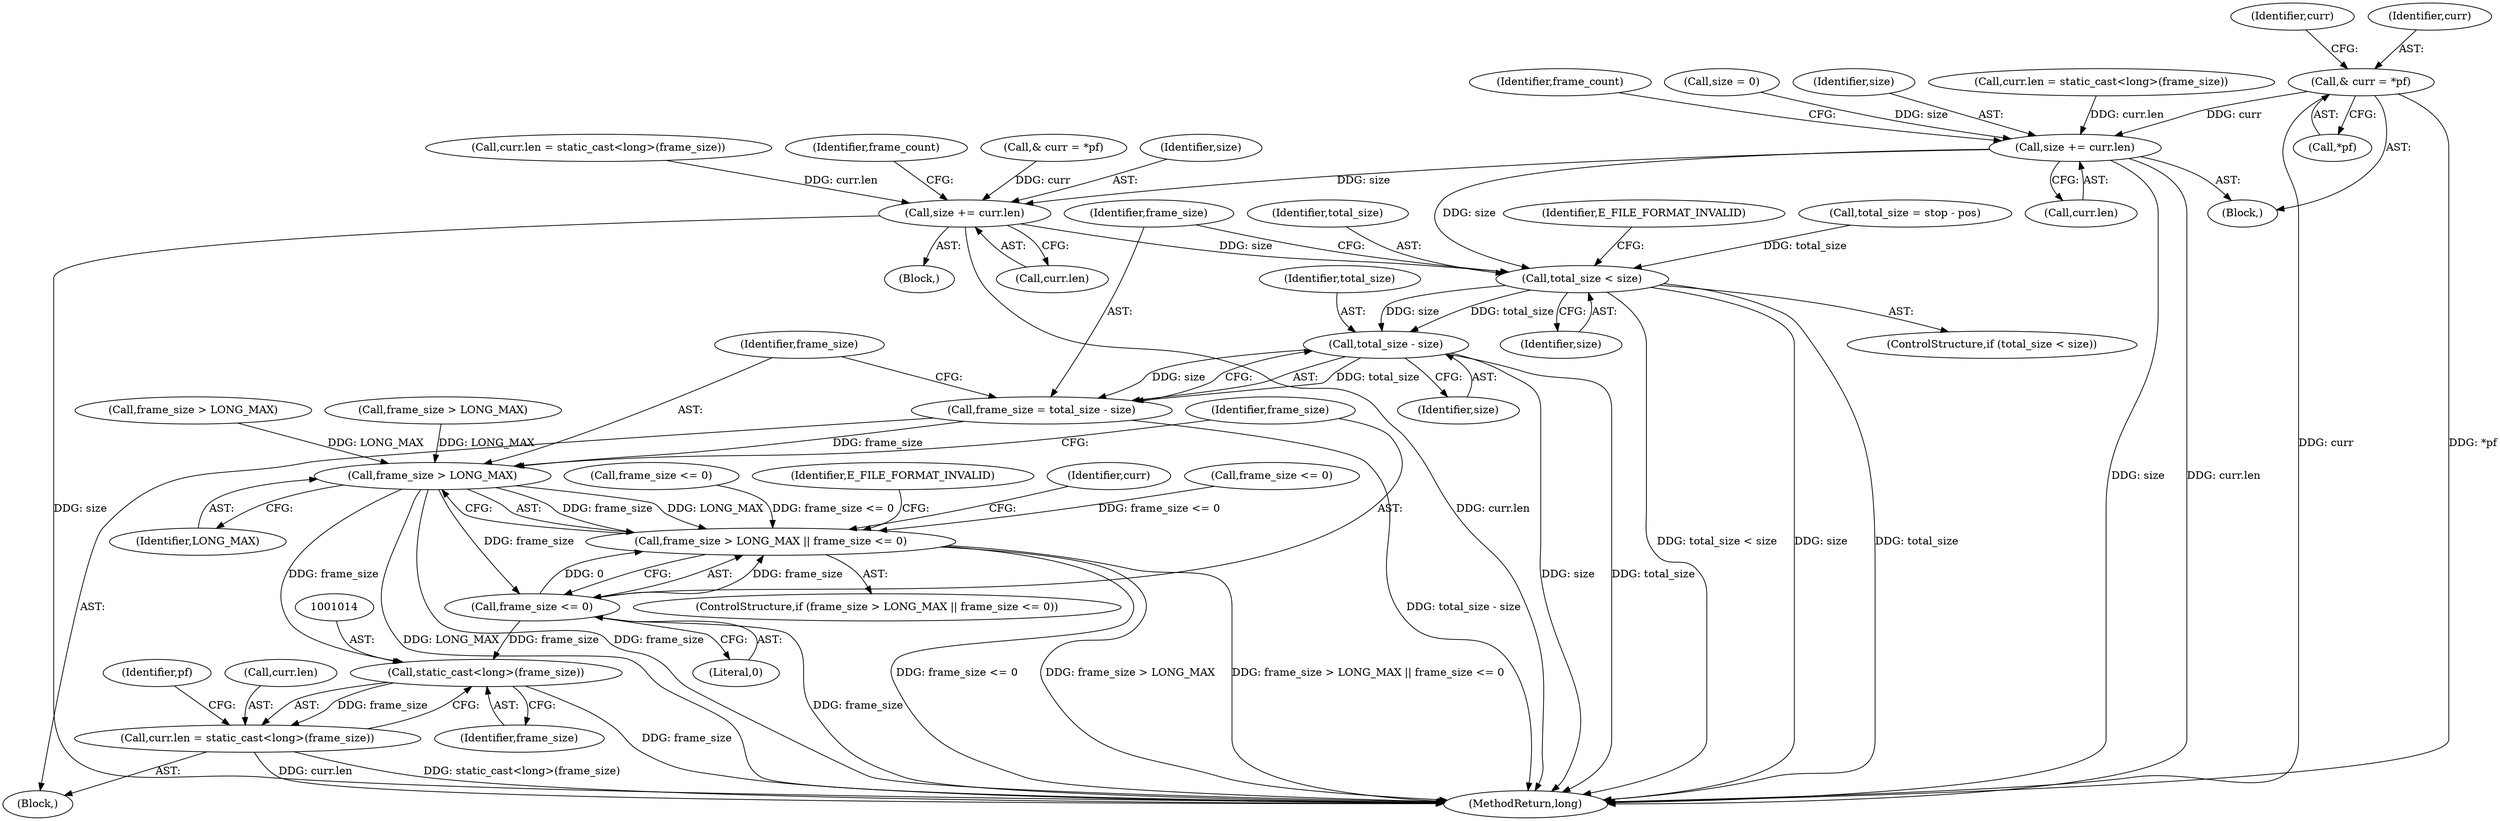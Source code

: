digraph "0_Android_cc274e2abe8b2a6698a5c47d8aa4bb45f1f9538d_33@pointer" {
"1000766" [label="(Call,& curr = *pf)"];
"1000782" [label="(Call,size += curr.len)"];
"1000917" [label="(Call,size += curr.len)"];
"1000989" [label="(Call,total_size < size)"];
"1000996" [label="(Call,total_size - size)"];
"1000994" [label="(Call,frame_size = total_size - size)"];
"1001001" [label="(Call,frame_size > LONG_MAX)"];
"1001000" [label="(Call,frame_size > LONG_MAX || frame_size <= 0)"];
"1001004" [label="(Call,frame_size <= 0)"];
"1001013" [label="(Call,static_cast<long>(frame_size))"];
"1001009" [label="(Call,curr.len = static_cast<long>(frame_size))"];
"1000991" [label="(Identifier,size)"];
"1000910" [label="(Call,curr.len = static_cast<long>(frame_size))"];
"1001000" [label="(Call,frame_size > LONG_MAX || frame_size <= 0)"];
"1001013" [label="(Call,static_cast<long>(frame_size))"];
"1001017" [label="(Identifier,pf)"];
"1000784" [label="(Call,curr.len)"];
"1000919" [label="(Call,curr.len)"];
"1000923" [label="(Identifier,frame_count)"];
"1000995" [label="(Identifier,frame_size)"];
"1001015" [label="(Identifier,frame_size)"];
"1000993" [label="(Identifier,E_FILE_FORMAT_INVALID)"];
"1000983" [label="(Call,total_size = stop - pos)"];
"1000768" [label="(Call,*pf)"];
"1001066" [label="(MethodReturn,long)"];
"1000788" [label="(Identifier,frame_count)"];
"1000905" [label="(Call,frame_size > LONG_MAX)"];
"1001004" [label="(Call,frame_size <= 0)"];
"1000998" [label="(Identifier,size)"];
"1000731" [label="(Call,frame_size > LONG_MAX)"];
"1000999" [label="(ControlStructure,if (frame_size > LONG_MAX || frame_size <= 0))"];
"1000899" [label="(Call,frame_size <= 0)"];
"1000841" [label="(Call,& curr = *pf)"];
"1000997" [label="(Identifier,total_size)"];
"1001005" [label="(Identifier,frame_size)"];
"1001003" [label="(Identifier,LONG_MAX)"];
"1000710" [label="(Call,size = 0)"];
"1000783" [label="(Identifier,size)"];
"1001009" [label="(Call,curr.len = static_cast<long>(frame_size))"];
"1000782" [label="(Call,size += curr.len)"];
"1001006" [label="(Literal,0)"];
"1001010" [label="(Call,curr.len)"];
"1000775" [label="(Call,curr.len = static_cast<long>(frame_size))"];
"1000764" [label="(Block,)"];
"1000994" [label="(Call,frame_size = total_size - size)"];
"1001008" [label="(Identifier,E_FILE_FORMAT_INVALID)"];
"1000772" [label="(Identifier,curr)"];
"1001011" [label="(Identifier,curr)"];
"1000918" [label="(Identifier,size)"];
"1000793" [label="(Block,)"];
"1000988" [label="(ControlStructure,if (total_size < size))"];
"1000989" [label="(Call,total_size < size)"];
"1000917" [label="(Call,size += curr.len)"];
"1000990" [label="(Identifier,total_size)"];
"1000767" [label="(Identifier,curr)"];
"1000996" [label="(Call,total_size - size)"];
"1001002" [label="(Identifier,frame_size)"];
"1000725" [label="(Call,frame_size <= 0)"];
"1001001" [label="(Call,frame_size > LONG_MAX)"];
"1000928" [label="(Block,)"];
"1000766" [label="(Call,& curr = *pf)"];
"1000766" -> "1000764"  [label="AST: "];
"1000766" -> "1000768"  [label="CFG: "];
"1000767" -> "1000766"  [label="AST: "];
"1000768" -> "1000766"  [label="AST: "];
"1000772" -> "1000766"  [label="CFG: "];
"1000766" -> "1001066"  [label="DDG: curr"];
"1000766" -> "1001066"  [label="DDG: *pf"];
"1000766" -> "1000782"  [label="DDG: curr"];
"1000782" -> "1000764"  [label="AST: "];
"1000782" -> "1000784"  [label="CFG: "];
"1000783" -> "1000782"  [label="AST: "];
"1000784" -> "1000782"  [label="AST: "];
"1000788" -> "1000782"  [label="CFG: "];
"1000782" -> "1001066"  [label="DDG: size"];
"1000782" -> "1001066"  [label="DDG: curr.len"];
"1000775" -> "1000782"  [label="DDG: curr.len"];
"1000710" -> "1000782"  [label="DDG: size"];
"1000782" -> "1000917"  [label="DDG: size"];
"1000782" -> "1000989"  [label="DDG: size"];
"1000917" -> "1000793"  [label="AST: "];
"1000917" -> "1000919"  [label="CFG: "];
"1000918" -> "1000917"  [label="AST: "];
"1000919" -> "1000917"  [label="AST: "];
"1000923" -> "1000917"  [label="CFG: "];
"1000917" -> "1001066"  [label="DDG: size"];
"1000917" -> "1001066"  [label="DDG: curr.len"];
"1000910" -> "1000917"  [label="DDG: curr.len"];
"1000841" -> "1000917"  [label="DDG: curr"];
"1000917" -> "1000989"  [label="DDG: size"];
"1000989" -> "1000988"  [label="AST: "];
"1000989" -> "1000991"  [label="CFG: "];
"1000990" -> "1000989"  [label="AST: "];
"1000991" -> "1000989"  [label="AST: "];
"1000993" -> "1000989"  [label="CFG: "];
"1000995" -> "1000989"  [label="CFG: "];
"1000989" -> "1001066"  [label="DDG: total_size < size"];
"1000989" -> "1001066"  [label="DDG: size"];
"1000989" -> "1001066"  [label="DDG: total_size"];
"1000983" -> "1000989"  [label="DDG: total_size"];
"1000989" -> "1000996"  [label="DDG: total_size"];
"1000989" -> "1000996"  [label="DDG: size"];
"1000996" -> "1000994"  [label="AST: "];
"1000996" -> "1000998"  [label="CFG: "];
"1000997" -> "1000996"  [label="AST: "];
"1000998" -> "1000996"  [label="AST: "];
"1000994" -> "1000996"  [label="CFG: "];
"1000996" -> "1001066"  [label="DDG: size"];
"1000996" -> "1001066"  [label="DDG: total_size"];
"1000996" -> "1000994"  [label="DDG: total_size"];
"1000996" -> "1000994"  [label="DDG: size"];
"1000994" -> "1000928"  [label="AST: "];
"1000995" -> "1000994"  [label="AST: "];
"1001002" -> "1000994"  [label="CFG: "];
"1000994" -> "1001066"  [label="DDG: total_size - size"];
"1000994" -> "1001001"  [label="DDG: frame_size"];
"1001001" -> "1001000"  [label="AST: "];
"1001001" -> "1001003"  [label="CFG: "];
"1001002" -> "1001001"  [label="AST: "];
"1001003" -> "1001001"  [label="AST: "];
"1001005" -> "1001001"  [label="CFG: "];
"1001000" -> "1001001"  [label="CFG: "];
"1001001" -> "1001066"  [label="DDG: LONG_MAX"];
"1001001" -> "1001066"  [label="DDG: frame_size"];
"1001001" -> "1001000"  [label="DDG: frame_size"];
"1001001" -> "1001000"  [label="DDG: LONG_MAX"];
"1000905" -> "1001001"  [label="DDG: LONG_MAX"];
"1000731" -> "1001001"  [label="DDG: LONG_MAX"];
"1001001" -> "1001004"  [label="DDG: frame_size"];
"1001001" -> "1001013"  [label="DDG: frame_size"];
"1001000" -> "1000999"  [label="AST: "];
"1001000" -> "1001004"  [label="CFG: "];
"1001004" -> "1001000"  [label="AST: "];
"1001008" -> "1001000"  [label="CFG: "];
"1001011" -> "1001000"  [label="CFG: "];
"1001000" -> "1001066"  [label="DDG: frame_size <= 0"];
"1001000" -> "1001066"  [label="DDG: frame_size > LONG_MAX"];
"1001000" -> "1001066"  [label="DDG: frame_size > LONG_MAX || frame_size <= 0"];
"1000899" -> "1001000"  [label="DDG: frame_size <= 0"];
"1000725" -> "1001000"  [label="DDG: frame_size <= 0"];
"1001004" -> "1001000"  [label="DDG: frame_size"];
"1001004" -> "1001000"  [label="DDG: 0"];
"1001004" -> "1001006"  [label="CFG: "];
"1001005" -> "1001004"  [label="AST: "];
"1001006" -> "1001004"  [label="AST: "];
"1001004" -> "1001066"  [label="DDG: frame_size"];
"1001004" -> "1001013"  [label="DDG: frame_size"];
"1001013" -> "1001009"  [label="AST: "];
"1001013" -> "1001015"  [label="CFG: "];
"1001014" -> "1001013"  [label="AST: "];
"1001015" -> "1001013"  [label="AST: "];
"1001009" -> "1001013"  [label="CFG: "];
"1001013" -> "1001066"  [label="DDG: frame_size"];
"1001013" -> "1001009"  [label="DDG: frame_size"];
"1001009" -> "1000928"  [label="AST: "];
"1001010" -> "1001009"  [label="AST: "];
"1001017" -> "1001009"  [label="CFG: "];
"1001009" -> "1001066"  [label="DDG: static_cast<long>(frame_size)"];
"1001009" -> "1001066"  [label="DDG: curr.len"];
}
